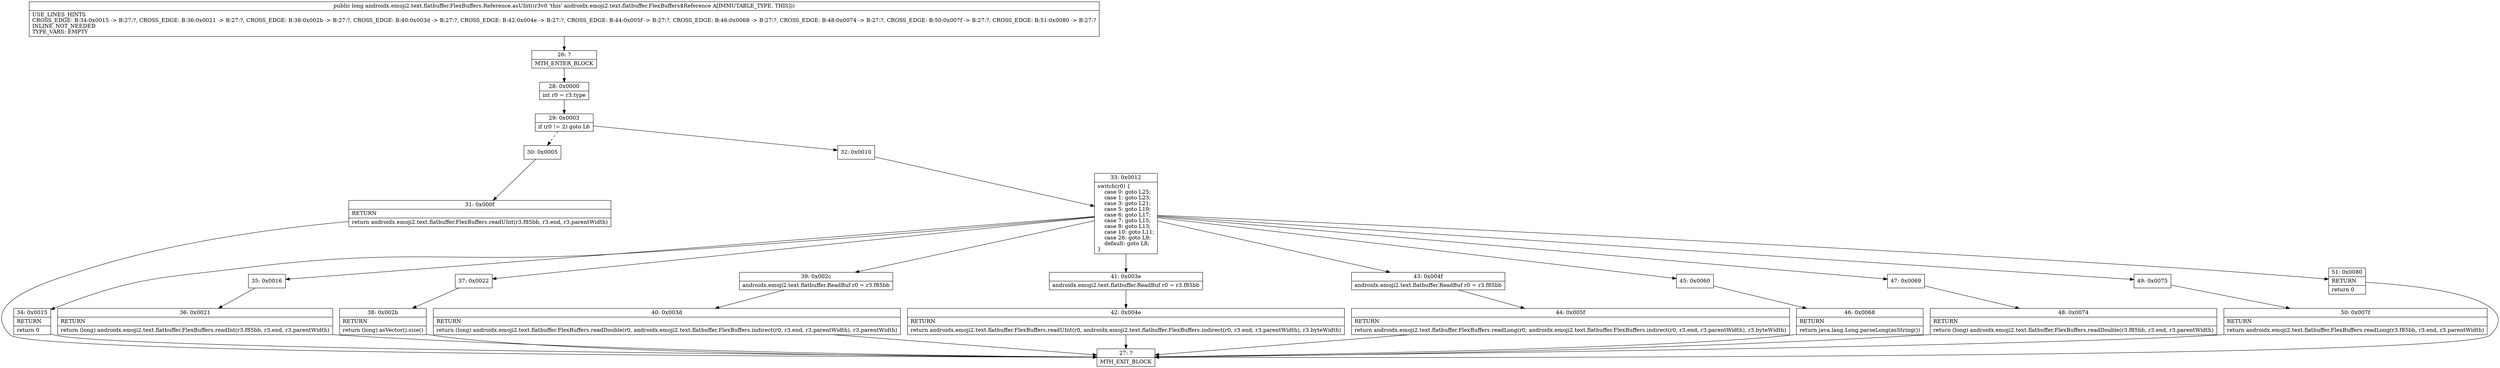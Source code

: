 digraph "CFG forandroidx.emoji2.text.flatbuffer.FlexBuffers.Reference.asUInt()J" {
Node_26 [shape=record,label="{26\:\ ?|MTH_ENTER_BLOCK\l}"];
Node_28 [shape=record,label="{28\:\ 0x0000|int r0 = r3.type\l}"];
Node_29 [shape=record,label="{29\:\ 0x0003|if (r0 != 2) goto L6\l}"];
Node_30 [shape=record,label="{30\:\ 0x0005}"];
Node_31 [shape=record,label="{31\:\ 0x000f|RETURN\l|return androidx.emoji2.text.flatbuffer.FlexBuffers.readUInt(r3.f85bb, r3.end, r3.parentWidth)\l}"];
Node_27 [shape=record,label="{27\:\ ?|MTH_EXIT_BLOCK\l}"];
Node_32 [shape=record,label="{32\:\ 0x0010}"];
Node_33 [shape=record,label="{33\:\ 0x0012|switch(r0) \{\l    case 0: goto L25;\l    case 1: goto L23;\l    case 3: goto L21;\l    case 5: goto L19;\l    case 6: goto L17;\l    case 7: goto L15;\l    case 8: goto L13;\l    case 10: goto L11;\l    case 26: goto L9;\l    default: goto L8;\l\}\l}"];
Node_34 [shape=record,label="{34\:\ 0x0015|RETURN\l|return 0\l}"];
Node_35 [shape=record,label="{35\:\ 0x0016}"];
Node_36 [shape=record,label="{36\:\ 0x0021|RETURN\l|return (long) androidx.emoji2.text.flatbuffer.FlexBuffers.readInt(r3.f85bb, r3.end, r3.parentWidth)\l}"];
Node_37 [shape=record,label="{37\:\ 0x0022}"];
Node_38 [shape=record,label="{38\:\ 0x002b|RETURN\l|return (long) asVector().size()\l}"];
Node_39 [shape=record,label="{39\:\ 0x002c|androidx.emoji2.text.flatbuffer.ReadBuf r0 = r3.f85bb\l}"];
Node_40 [shape=record,label="{40\:\ 0x003d|RETURN\l|return (long) androidx.emoji2.text.flatbuffer.FlexBuffers.readDouble(r0, androidx.emoji2.text.flatbuffer.FlexBuffers.indirect(r0, r3.end, r3.parentWidth), r3.parentWidth)\l}"];
Node_41 [shape=record,label="{41\:\ 0x003e|androidx.emoji2.text.flatbuffer.ReadBuf r0 = r3.f85bb\l}"];
Node_42 [shape=record,label="{42\:\ 0x004e|RETURN\l|return androidx.emoji2.text.flatbuffer.FlexBuffers.readUInt(r0, androidx.emoji2.text.flatbuffer.FlexBuffers.indirect(r0, r3.end, r3.parentWidth), r3.byteWidth)\l}"];
Node_43 [shape=record,label="{43\:\ 0x004f|androidx.emoji2.text.flatbuffer.ReadBuf r0 = r3.f85bb\l}"];
Node_44 [shape=record,label="{44\:\ 0x005f|RETURN\l|return androidx.emoji2.text.flatbuffer.FlexBuffers.readLong(r0, androidx.emoji2.text.flatbuffer.FlexBuffers.indirect(r0, r3.end, r3.parentWidth), r3.byteWidth)\l}"];
Node_45 [shape=record,label="{45\:\ 0x0060}"];
Node_46 [shape=record,label="{46\:\ 0x0068|RETURN\l|return java.lang.Long.parseLong(asString())\l}"];
Node_47 [shape=record,label="{47\:\ 0x0069}"];
Node_48 [shape=record,label="{48\:\ 0x0074|RETURN\l|return (long) androidx.emoji2.text.flatbuffer.FlexBuffers.readDouble(r3.f85bb, r3.end, r3.parentWidth)\l}"];
Node_49 [shape=record,label="{49\:\ 0x0075}"];
Node_50 [shape=record,label="{50\:\ 0x007f|RETURN\l|return androidx.emoji2.text.flatbuffer.FlexBuffers.readLong(r3.f85bb, r3.end, r3.parentWidth)\l}"];
Node_51 [shape=record,label="{51\:\ 0x0080|RETURN\l|return 0\l}"];
MethodNode[shape=record,label="{public long androidx.emoji2.text.flatbuffer.FlexBuffers.Reference.asUInt((r3v0 'this' androidx.emoji2.text.flatbuffer.FlexBuffers$Reference A[IMMUTABLE_TYPE, THIS]))  | USE_LINES_HINTS\lCROSS_EDGE: B:34:0x0015 \-\> B:27:?, CROSS_EDGE: B:36:0x0021 \-\> B:27:?, CROSS_EDGE: B:38:0x002b \-\> B:27:?, CROSS_EDGE: B:40:0x003d \-\> B:27:?, CROSS_EDGE: B:42:0x004e \-\> B:27:?, CROSS_EDGE: B:44:0x005f \-\> B:27:?, CROSS_EDGE: B:46:0x0068 \-\> B:27:?, CROSS_EDGE: B:48:0x0074 \-\> B:27:?, CROSS_EDGE: B:50:0x007f \-\> B:27:?, CROSS_EDGE: B:51:0x0080 \-\> B:27:?\lINLINE_NOT_NEEDED\lTYPE_VARS: EMPTY\l}"];
MethodNode -> Node_26;Node_26 -> Node_28;
Node_28 -> Node_29;
Node_29 -> Node_30[style=dashed];
Node_29 -> Node_32;
Node_30 -> Node_31;
Node_31 -> Node_27;
Node_32 -> Node_33;
Node_33 -> Node_34;
Node_33 -> Node_35;
Node_33 -> Node_37;
Node_33 -> Node_39;
Node_33 -> Node_41;
Node_33 -> Node_43;
Node_33 -> Node_45;
Node_33 -> Node_47;
Node_33 -> Node_49;
Node_33 -> Node_51;
Node_34 -> Node_27;
Node_35 -> Node_36;
Node_36 -> Node_27;
Node_37 -> Node_38;
Node_38 -> Node_27;
Node_39 -> Node_40;
Node_40 -> Node_27;
Node_41 -> Node_42;
Node_42 -> Node_27;
Node_43 -> Node_44;
Node_44 -> Node_27;
Node_45 -> Node_46;
Node_46 -> Node_27;
Node_47 -> Node_48;
Node_48 -> Node_27;
Node_49 -> Node_50;
Node_50 -> Node_27;
Node_51 -> Node_27;
}

